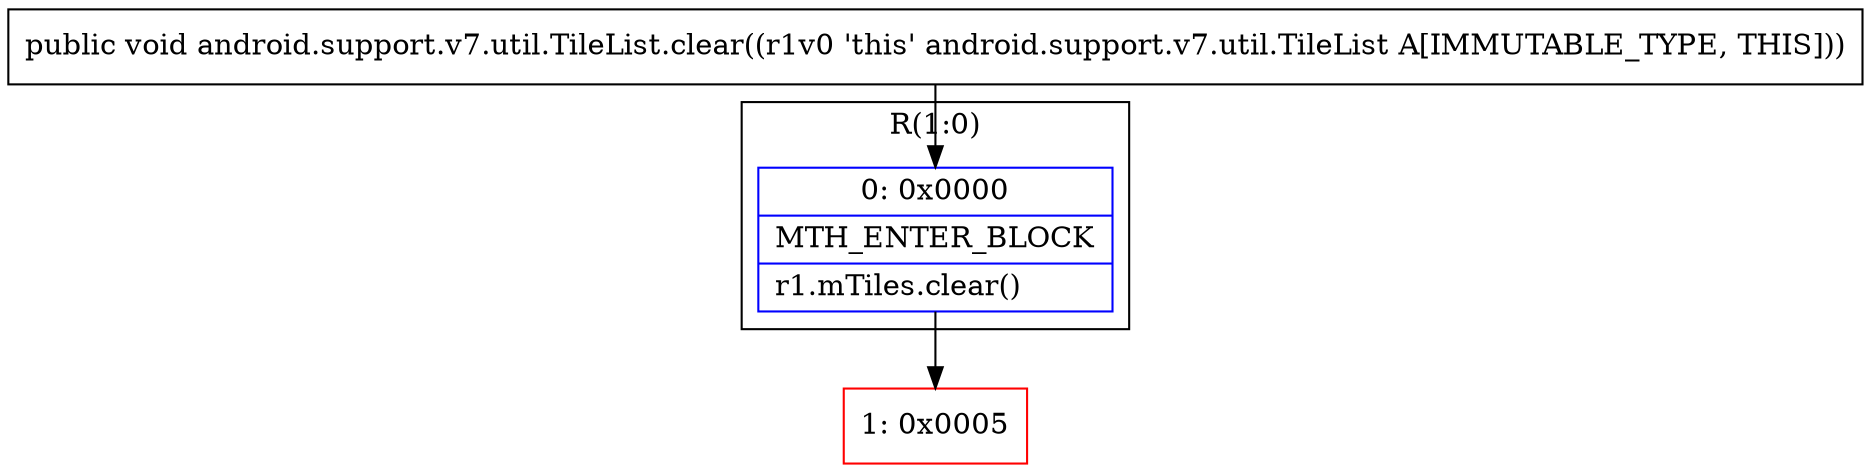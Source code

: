 digraph "CFG forandroid.support.v7.util.TileList.clear()V" {
subgraph cluster_Region_1355813288 {
label = "R(1:0)";
node [shape=record,color=blue];
Node_0 [shape=record,label="{0\:\ 0x0000|MTH_ENTER_BLOCK\l|r1.mTiles.clear()\l}"];
}
Node_1 [shape=record,color=red,label="{1\:\ 0x0005}"];
MethodNode[shape=record,label="{public void android.support.v7.util.TileList.clear((r1v0 'this' android.support.v7.util.TileList A[IMMUTABLE_TYPE, THIS])) }"];
MethodNode -> Node_0;
Node_0 -> Node_1;
}

